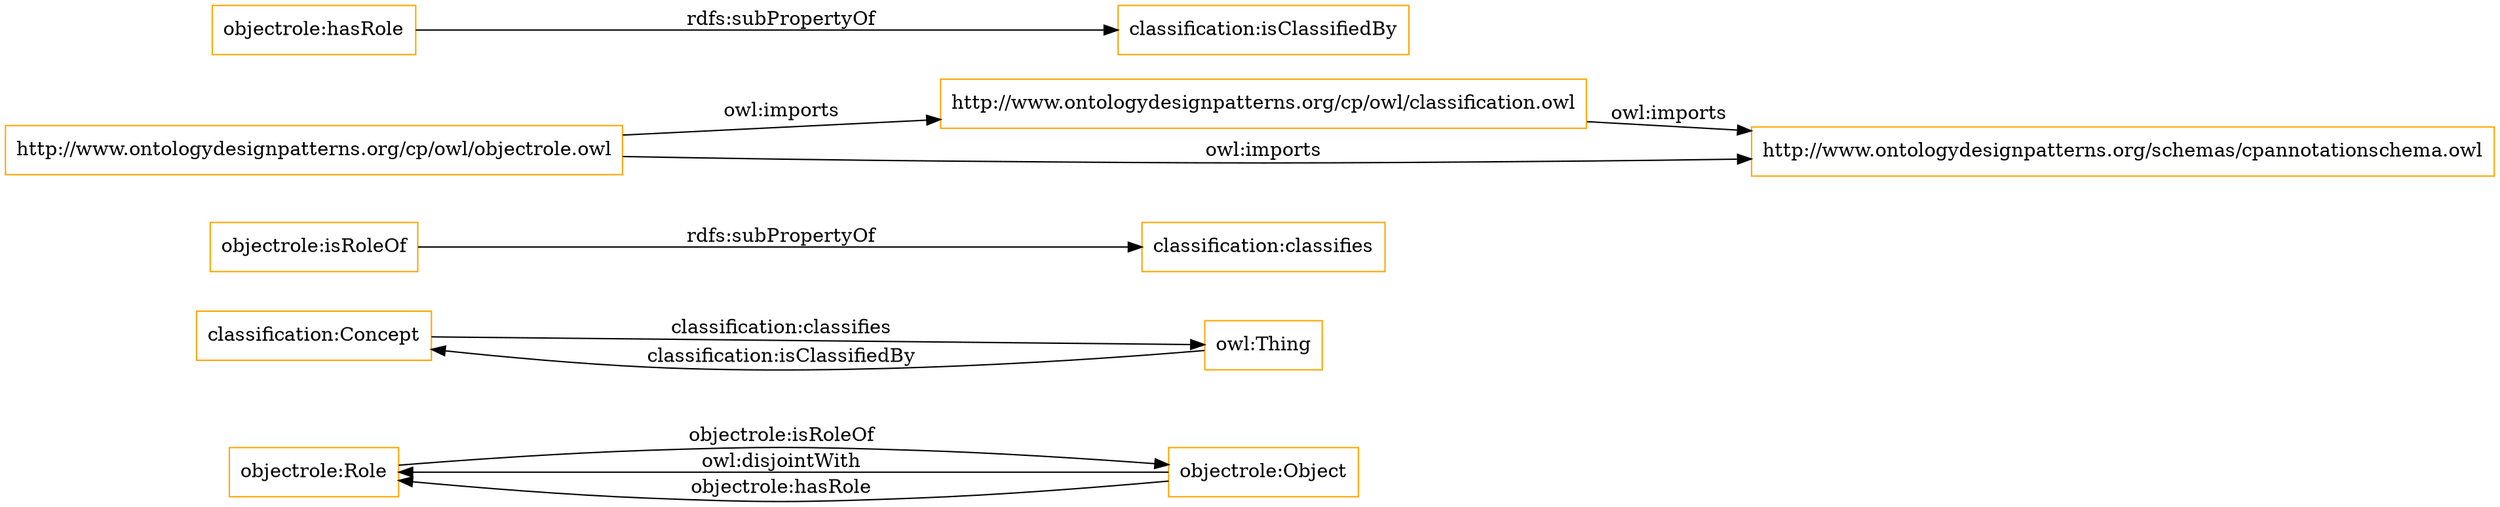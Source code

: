 digraph ar2dtool_diagram { 
rankdir=LR;
size="1501"
node [shape = rectangle, color="orange"]; "objectrole:Role" "objectrole:Object" "classification:Concept" "owl:Thing" ; /*classes style*/
	"objectrole:isRoleOf" -> "classification:classifies" [ label = "rdfs:subPropertyOf" ];
	"objectrole:Object" -> "objectrole:Role" [ label = "owl:disjointWith" ];
	"http://www.ontologydesignpatterns.org/cp/owl/objectrole.owl" -> "http://www.ontologydesignpatterns.org/cp/owl/classification.owl" [ label = "owl:imports" ];
	"http://www.ontologydesignpatterns.org/cp/owl/objectrole.owl" -> "http://www.ontologydesignpatterns.org/schemas/cpannotationschema.owl" [ label = "owl:imports" ];
	"objectrole:hasRole" -> "classification:isClassifiedBy" [ label = "rdfs:subPropertyOf" ];
	"http://www.ontologydesignpatterns.org/cp/owl/classification.owl" -> "http://www.ontologydesignpatterns.org/schemas/cpannotationschema.owl" [ label = "owl:imports" ];
	"classification:Concept" -> "owl:Thing" [ label = "classification:classifies" ];
	"objectrole:Object" -> "objectrole:Role" [ label = "objectrole:hasRole" ];
	"owl:Thing" -> "classification:Concept" [ label = "classification:isClassifiedBy" ];
	"objectrole:Role" -> "objectrole:Object" [ label = "objectrole:isRoleOf" ];

}
